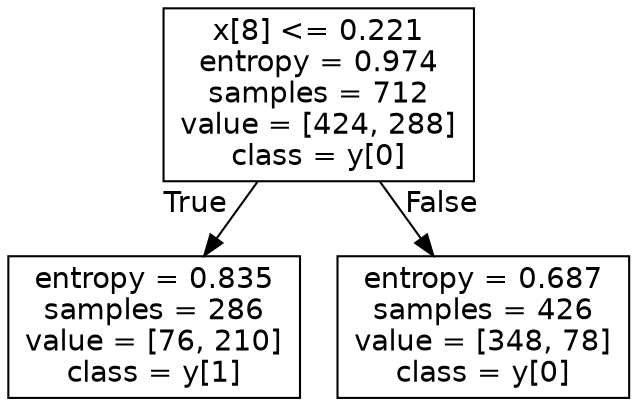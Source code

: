 digraph Tree {
node [shape=box, fontname="helvetica"] ;
edge [fontname="helvetica"] ;
0 [label="x[8] <= 0.221\nentropy = 0.974\nsamples = 712\nvalue = [424, 288]\nclass = y[0]"] ;
1 [label="entropy = 0.835\nsamples = 286\nvalue = [76, 210]\nclass = y[1]"] ;
0 -> 1 [labeldistance=2.5, labelangle=45, headlabel="True"] ;
2 [label="entropy = 0.687\nsamples = 426\nvalue = [348, 78]\nclass = y[0]"] ;
0 -> 2 [labeldistance=2.5, labelangle=-45, headlabel="False"] ;
}